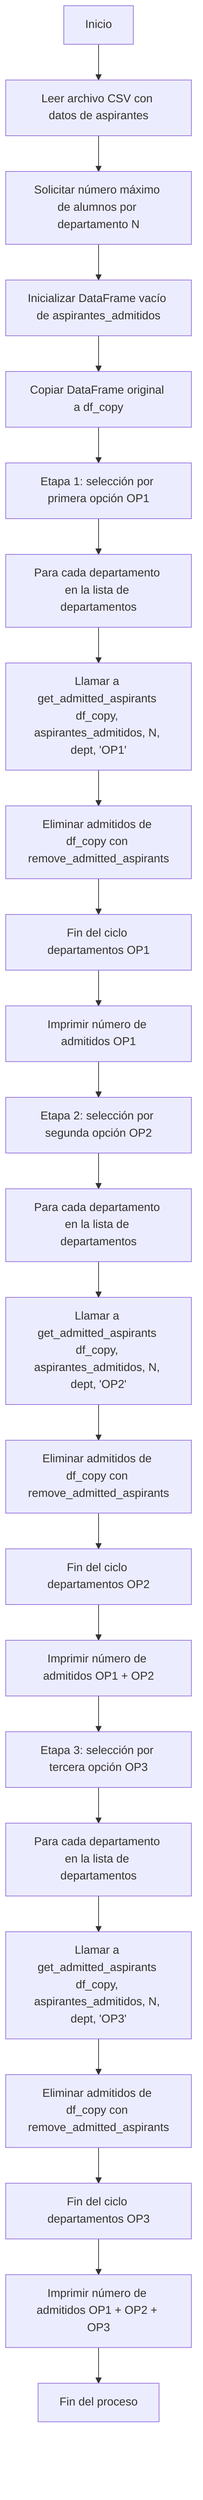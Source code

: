 flowchart TD

A[Inicio] --> B[Leer archivo CSV con datos de aspirantes]
B --> C[Solicitar número máximo de alumnos por departamento N]
C --> D[Inicializar DataFrame vacío de aspirantes_admitidos]
D --> E[Copiar DataFrame original a df_copy]

E --> F1[Etapa 1: selección por primera opción OP1]
F1 --> G1[Para cada departamento en la lista de departamentos]
G1 --> H1[Llamar a get_admitted_aspirants df_copy, aspirantes_admitidos, N, dept, 'OP1' ]
H1 --> I1[Eliminar admitidos de df_copy con remove_admitted_aspirants]
I1 --> J1[Fin del ciclo departamentos OP1]
J1 --> K1[Imprimir número de admitidos OP1]

K1 --> F2[Etapa 2: selección por segunda opción OP2]
F2 --> G2[Para cada departamento en la lista de departamentos]
G2 --> H2[Llamar a get_admitted_aspirants df_copy, aspirantes_admitidos, N, dept, 'OP2' ]
H2 --> I2[Eliminar admitidos de df_copy con remove_admitted_aspirants]
I2 --> J2[Fin del ciclo departamentos OP2]
J2 --> K2[Imprimir número de admitidos OP1 + OP2]

K2 --> F3[Etapa 3: selección por tercera opción OP3]
F3 --> G3[Para cada departamento en la lista de departamentos]
G3 --> H3[Llamar a get_admitted_aspirants df_copy, aspirantes_admitidos, N, dept, 'OP3' ]
H3 --> I3[Eliminar admitidos de df_copy con remove_admitted_aspirants]
I3 --> J3[Fin del ciclo departamentos OP3]
J3 --> K3[Imprimir número de admitidos OP1 + OP2 + OP3]
K3 --> L[Fin del proceso]